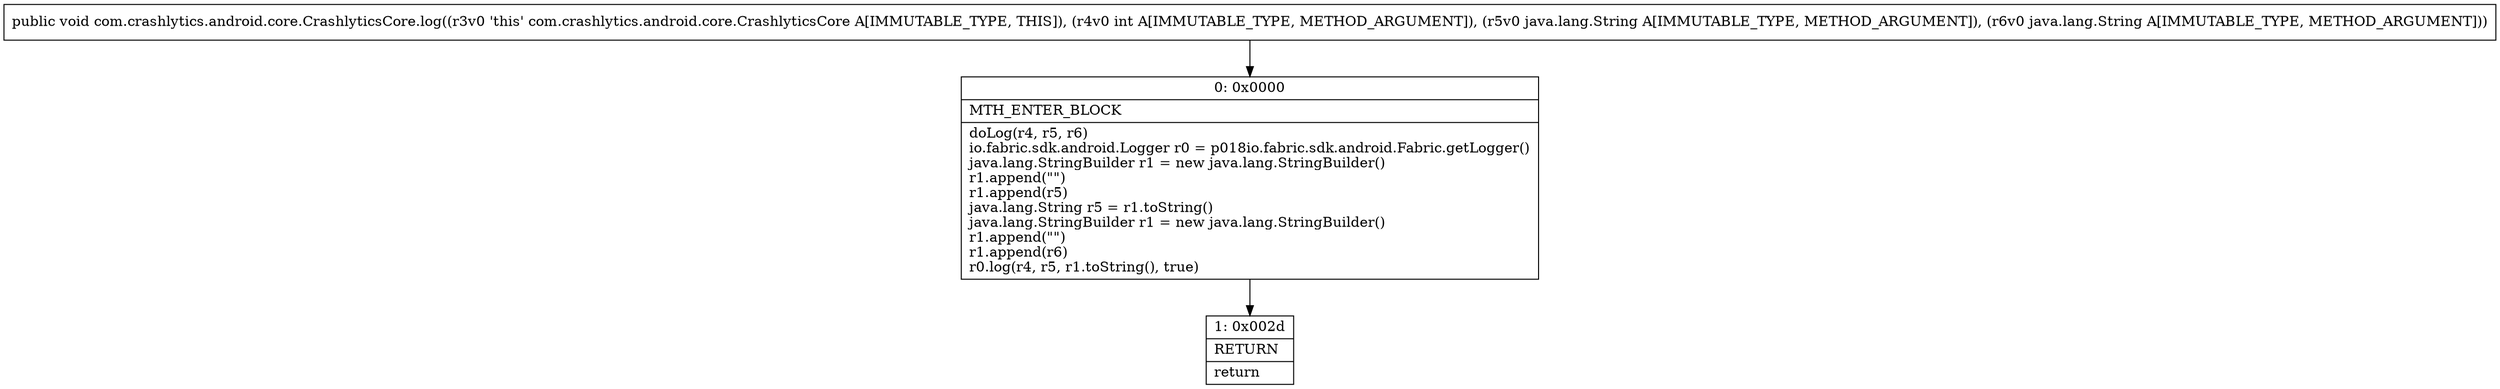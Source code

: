 digraph "CFG forcom.crashlytics.android.core.CrashlyticsCore.log(ILjava\/lang\/String;Ljava\/lang\/String;)V" {
Node_0 [shape=record,label="{0\:\ 0x0000|MTH_ENTER_BLOCK\l|doLog(r4, r5, r6)\lio.fabric.sdk.android.Logger r0 = p018io.fabric.sdk.android.Fabric.getLogger()\ljava.lang.StringBuilder r1 = new java.lang.StringBuilder()\lr1.append(\"\")\lr1.append(r5)\ljava.lang.String r5 = r1.toString()\ljava.lang.StringBuilder r1 = new java.lang.StringBuilder()\lr1.append(\"\")\lr1.append(r6)\lr0.log(r4, r5, r1.toString(), true)\l}"];
Node_1 [shape=record,label="{1\:\ 0x002d|RETURN\l|return\l}"];
MethodNode[shape=record,label="{public void com.crashlytics.android.core.CrashlyticsCore.log((r3v0 'this' com.crashlytics.android.core.CrashlyticsCore A[IMMUTABLE_TYPE, THIS]), (r4v0 int A[IMMUTABLE_TYPE, METHOD_ARGUMENT]), (r5v0 java.lang.String A[IMMUTABLE_TYPE, METHOD_ARGUMENT]), (r6v0 java.lang.String A[IMMUTABLE_TYPE, METHOD_ARGUMENT])) }"];
MethodNode -> Node_0;
Node_0 -> Node_1;
}

